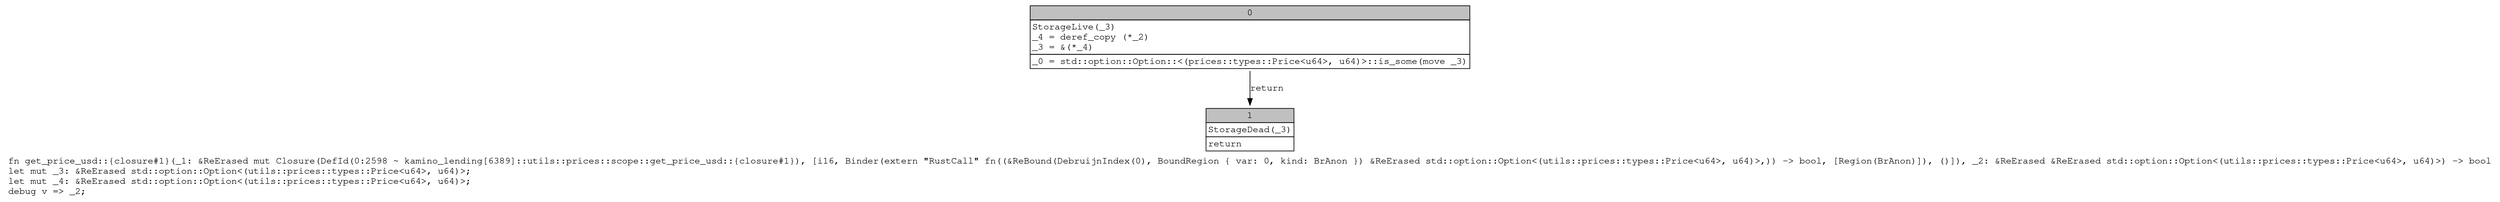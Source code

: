digraph Mir_0_2598 {
    graph [fontname="Courier, monospace"];
    node [fontname="Courier, monospace"];
    edge [fontname="Courier, monospace"];
    label=<fn get_price_usd::{closure#1}(_1: &amp;ReErased mut Closure(DefId(0:2598 ~ kamino_lending[6389]::utils::prices::scope::get_price_usd::{closure#1}), [i16, Binder(extern &quot;RustCall&quot; fn((&amp;ReBound(DebruijnIndex(0), BoundRegion { var: 0, kind: BrAnon }) &amp;ReErased std::option::Option&lt;(utils::prices::types::Price&lt;u64&gt;, u64)&gt;,)) -&gt; bool, [Region(BrAnon)]), ()]), _2: &amp;ReErased &amp;ReErased std::option::Option&lt;(utils::prices::types::Price&lt;u64&gt;, u64)&gt;) -&gt; bool<br align="left"/>let mut _3: &amp;ReErased std::option::Option&lt;(utils::prices::types::Price&lt;u64&gt;, u64)&gt;;<br align="left"/>let mut _4: &amp;ReErased std::option::Option&lt;(utils::prices::types::Price&lt;u64&gt;, u64)&gt;;<br align="left"/>debug v =&gt; _2;<br align="left"/>>;
    bb0__0_2598 [shape="none", label=<<table border="0" cellborder="1" cellspacing="0"><tr><td bgcolor="gray" align="center" colspan="1">0</td></tr><tr><td align="left" balign="left">StorageLive(_3)<br/>_4 = deref_copy (*_2)<br/>_3 = &amp;(*_4)<br/></td></tr><tr><td align="left">_0 = std::option::Option::&lt;(prices::types::Price&lt;u64&gt;, u64)&gt;::is_some(move _3)</td></tr></table>>];
    bb1__0_2598 [shape="none", label=<<table border="0" cellborder="1" cellspacing="0"><tr><td bgcolor="gray" align="center" colspan="1">1</td></tr><tr><td align="left" balign="left">StorageDead(_3)<br/></td></tr><tr><td align="left">return</td></tr></table>>];
    bb0__0_2598 -> bb1__0_2598 [label="return"];
}
